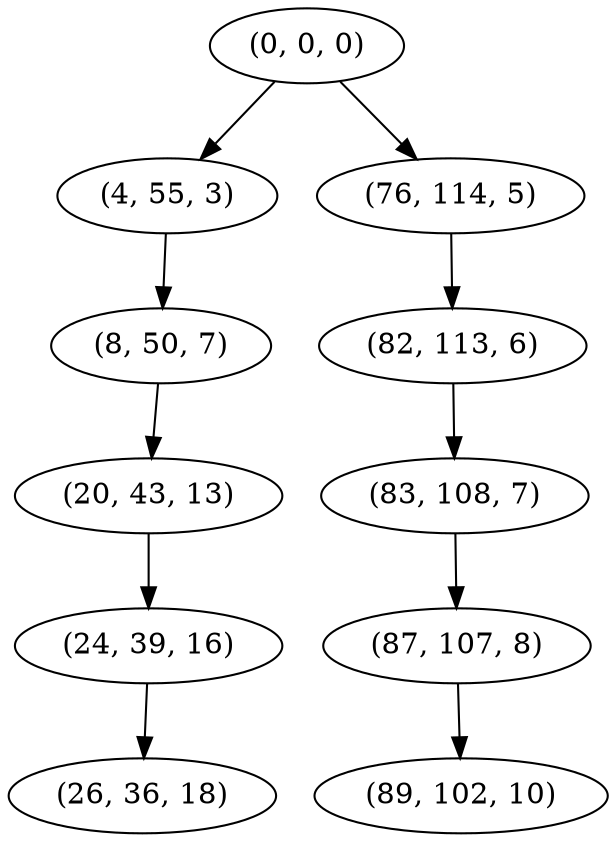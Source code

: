 digraph tree {
    "(0, 0, 0)";
    "(4, 55, 3)";
    "(8, 50, 7)";
    "(20, 43, 13)";
    "(24, 39, 16)";
    "(26, 36, 18)";
    "(76, 114, 5)";
    "(82, 113, 6)";
    "(83, 108, 7)";
    "(87, 107, 8)";
    "(89, 102, 10)";
    "(0, 0, 0)" -> "(4, 55, 3)";
    "(0, 0, 0)" -> "(76, 114, 5)";
    "(4, 55, 3)" -> "(8, 50, 7)";
    "(8, 50, 7)" -> "(20, 43, 13)";
    "(20, 43, 13)" -> "(24, 39, 16)";
    "(24, 39, 16)" -> "(26, 36, 18)";
    "(76, 114, 5)" -> "(82, 113, 6)";
    "(82, 113, 6)" -> "(83, 108, 7)";
    "(83, 108, 7)" -> "(87, 107, 8)";
    "(87, 107, 8)" -> "(89, 102, 10)";
}
